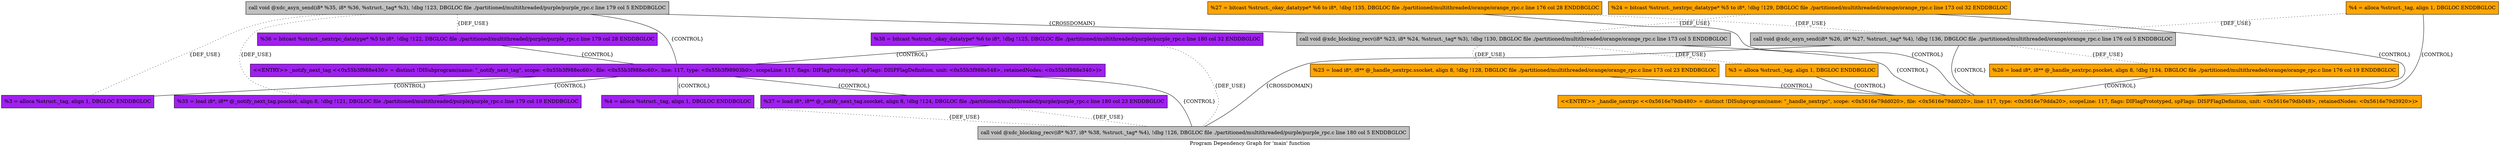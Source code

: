 strict graph "Program Dependency Graph for 'main' function" {
label="Program Dependency Graph for 'main' function";
Node0x55b3f9905290 [dbginfo="Name: xdc_asyn_send on line 179 column 5 in file ./partitioned/multithreaded/purple/purple_rpc.c (local)", fillcolor="gray", label="{  call void @xdc_asyn_send(i8* %35, i8* %36, %struct._tag* %3), !dbg !123, DBGLOC file ./partitioned/multithreaded/purple/purple_rpc.c line 179 col 5 ENDDBGLOC}", shape="record", side="purple/purple", style="filled"];
Node0x5616e7a3ef00 [fillcolor=orange, label="{  %24 = bitcast %struct._nextrpc_datatype* %5 to i8*, !dbg !129, DBGLOC file ./partitioned/multithreaded/orange/orange_rpc.c line 173 col 32 ENDDBGLOC}", shape="record", side="orange/orange", style=filled];
Node0x5616e7a3ed80 [fillcolor=orange, label="{  %4 = alloca %struct._tag, align 1, DBGLOC  ENDDBGLOC}", shape="record", side="orange/orange", style=filled];
Node0x55b3f99055c0 [fillcolor=purple, label="{  %36 = bitcast %struct._nextrpc_datatype* %5 to i8*, !dbg !122, DBGLOC file ./partitioned/multithreaded/purple/purple_rpc.c line 179 col 28 ENDDBGLOC}", shape="record", side="purple/purple", style=filled];
Node0x5616e7a3ed20 [dbginfo="Name: xdc_blocking_recv on line 173 column 5 in file ./partitioned/multithreaded/orange/orange_rpc.c (local)", fillcolor="gray", label="{  call void @xdc_blocking_recv(i8* %23, i8* %24, %struct._tag* %3), !dbg !130, DBGLOC file ./partitioned/multithreaded/orange/orange_rpc.c line 173 col 5 ENDDBGLOC}", shape="record", side="orange/orange", style="filled"];
Node0x5616e7a3f020 [fillcolor=orange, label="{  %27 = bitcast %struct._okay_datatype* %6 to i8*, !dbg !135, DBGLOC file ./partitioned/multithreaded/orange/orange_rpc.c line 176 col 28 ENDDBGLOC}", shape="record", side="orange/orange", style=filled];
Node0x55b3f99056b0 [fillcolor=purple, label="{  %38 = bitcast %struct._okay_datatype* %6 to i8*, !dbg !125, DBGLOC file ./partitioned/multithreaded/purple/purple_rpc.c line 180 col 32 ENDDBGLOC}", shape="record", side="purple/purple", style=filled];
Node0x55b3f98f9660 [fillcolor=purple, label="{\<\<ENTRY\>\> _notify_next_tag \<\<0x55b3f988e430\> = distinct !DISubprogram(name: \"_notify_next_tag\", scope: \<0x55b3f988ec60\>, file: \<0x55b3f988ec60\>, line: 117, type: \<0x55b3f98903b0\>, scopeLine: 117, flags: DIFlagPrototyped, spFlags: DISPFlagDefinition, unit: \<0x55b3f988e548\>, retainedNodes: \<0x55b3f988e340\>)\>}", shape="record", side="purple/purple", style=filled];
Node0x55b3f98f8e70 [fillcolor=purple, label="{  %37 = load i8*, i8** @_notify_next_tag.ssocket, align 8, !dbg !124, DBGLOC file ./partitioned/multithreaded/purple/purple_rpc.c line 180 col 23 ENDDBGLOC}", shape="record", side="purple/purple", style=filled];
Node0x5616e7a3ee40 [dbginfo="Name: xdc_asyn_send on line 176 column 5 in file ./partitioned/multithreaded/orange/orange_rpc.c (local)", fillcolor="gray", label="{  call void @xdc_asyn_send(i8* %26, i8* %27, %struct._tag* %4), !dbg !136, DBGLOC file ./partitioned/multithreaded/orange/orange_rpc.c line 176 col 5 ENDDBGLOC}", shape="record", side="orange/orange", style="filled"];
Node0x55b3f9905260 [fillcolor=purple, label="{  %4 = alloca %struct._tag, align 1, DBGLOC  ENDDBGLOC}", shape="record", side="purple/purple", style=filled];
Node0x55b3f98f8e40 [fillcolor=purple, label="{  %35 = load i8*, i8** @_notify_next_tag.psocket, align 8, !dbg !121, DBGLOC file ./partitioned/multithreaded/purple/purple_rpc.c line 179 col 19 ENDDBGLOC}", shape="record", side="purple/purple", style=filled];
Node0x5616e7a37c90 [fillcolor=orange, label="{  %26 = load i8*, i8** @_handle_nextrpc.psocket, align 8, !dbg !134, DBGLOC file ./partitioned/multithreaded/orange/orange_rpc.c line 176 col 19 ENDDBGLOC}", shape="record", side="orange/orange", style=filled];
Node0x55b3f99051d0 [fillcolor=purple, label="{  %3 = alloca %struct._tag, align 1, DBGLOC  ENDDBGLOC}", shape="record", side="purple/purple", style=filled];
Node0x5616e7a37bb0 [fillcolor=orange, label="{  %23 = load i8*, i8** @_handle_nextrpc.ssocket, align 8, !dbg !128, DBGLOC file ./partitioned/multithreaded/orange/orange_rpc.c line 173 col 23 ENDDBGLOC}", shape="record", side="orange/orange", style=filled];
Node0x5616e7a3ec90 [fillcolor=orange, label="{  %3 = alloca %struct._tag, align 1, DBGLOC  ENDDBGLOC}", shape="record", side="orange/orange", style=filled];
Node0x55b3f9905320 [dbginfo="Name: xdc_blocking_recv on line 180 column 5 in file ./partitioned/multithreaded/purple/purple_rpc.c (local)", fillcolor="gray", label="{  call void @xdc_blocking_recv(i8* %37, i8* %38, %struct._tag* %4), !dbg !126, DBGLOC file ./partitioned/multithreaded/purple/purple_rpc.c line 180 col 5 ENDDBGLOC}", shape="record", side="purple/purple", style="filled"];
Node0x5616e7a523c0 [fillcolor=orange, label="{\<\<ENTRY\>\> _handle_nextrpc \<\<0x5616e79db480\> = distinct !DISubprogram(name: \"_handle_nextrpc\", scope: \<0x5616e79dd020\>, file: \<0x5616e79dd020\>, line: 117, type: \<0x5616e79dda20\>, scopeLine: 117, flags: DIFlagPrototyped, spFlags: DISPFlagDefinition, unit: \<0x5616e79db048\>, retainedNodes: \<0x5616e79d3920\>)\>}", shape="record", side="orange/orange", style=filled];
N [pos="0,25!", shape=polygon, side=green, style=invis];
S [pos="0,-25!", shape=polygon, side=orange, style=invis];
Node0x55b3f9905290 -- Node0x5616e7a3ed20  [label="{CROSSDOMAIN}"];
Node0x55b3f9905290 -- Node0x55b3f99051d0  [label="{DEF_USE}", style="dotted"];
Node0x55b3f9905290 -- Node0x55b3f99055c0  [label="{DEF_USE}", style="dotted"];
Node0x55b3f9905290 -- Node0x55b3f98f8e40  [label="{DEF_USE}", style="dotted"];
Node0x55b3f9905290 -- Node0x55b3f98f9660  [label="{CONTROL}"];
Node0x5616e7a3ef00 -- Node0x5616e7a3ed20  [label="{DEF_USE}", style="dotted"];
Node0x5616e7a3ef00 -- Node0x5616e7a523c0  [label="{CONTROL}"];
Node0x5616e7a3ef00 -- S  [style=invis];
Node0x5616e7a3ed80 -- Node0x5616e7a3ee40  [label="{DEF_USE}", style="dotted"];
Node0x5616e7a3ed80 -- Node0x5616e7a523c0  [label="{CONTROL}"];
Node0x5616e7a3ed80 -- S  [style=invis];
Node0x55b3f99055c0 -- Node0x55b3f98f9660  [label="{CONTROL}"];
Node0x55b3f99055c0 -- N  [style=invis];
Node0x5616e7a3ed20 -- Node0x5616e7a3ec90  [label="{DEF_USE}", style="dotted"];
Node0x5616e7a3ed20 -- Node0x5616e7a37bb0  [label="{DEF_USE}", style="dotted"];
Node0x5616e7a3ed20 -- Node0x5616e7a523c0  [label="{CONTROL}"];
Node0x5616e7a3f020 -- Node0x5616e7a3ee40  [label="{DEF_USE}", style="dotted"];
Node0x5616e7a3f020 -- Node0x5616e7a523c0  [label="{CONTROL}"];
Node0x5616e7a3f020 -- S  [style=invis];
Node0x55b3f99056b0 -- Node0x55b3f9905320  [label="{DEF_USE}", style="dotted"];
Node0x55b3f99056b0 -- Node0x55b3f98f9660  [label="{CONTROL}"];
Node0x55b3f99056b0 -- N  [style=invis];
Node0x55b3f98f9660 -- Node0x55b3f99051d0  [label="{CONTROL}"];
Node0x55b3f98f9660 -- Node0x55b3f9905260  [label="{CONTROL}"];
Node0x55b3f98f9660 -- Node0x55b3f98f8e40  [label="{CONTROL}"];
Node0x55b3f98f9660 -- Node0x55b3f98f8e70  [label="{CONTROL}"];
Node0x55b3f98f9660 -- Node0x55b3f9905320  [label="{CONTROL}"];
Node0x55b3f98f9660 -- N  [style=invis];
Node0x55b3f98f8e70 -- Node0x55b3f9905320  [label="{DEF_USE}", style="dotted"];
Node0x55b3f98f8e70 -- N  [style=invis];
Node0x5616e7a3ee40 -- Node0x55b3f9905320  [label="{CROSSDOMAIN}"];
Node0x5616e7a3ee40 -- Node0x5616e7a37c90  [label="{DEF_USE}", style="dotted"];
Node0x5616e7a3ee40 -- Node0x5616e7a523c0  [label="{CONTROL}"];
Node0x55b3f9905260 -- Node0x55b3f9905320  [label="{DEF_USE}", style="dotted"];
Node0x55b3f9905260 -- N  [style=invis];
Node0x55b3f98f8e40 -- N  [style=invis];
Node0x5616e7a37c90 -- Node0x5616e7a523c0  [label="{CONTROL}"];
Node0x5616e7a37c90 -- S  [style=invis];
Node0x55b3f99051d0 -- N  [style=invis];
Node0x5616e7a37bb0 -- Node0x5616e7a523c0  [label="{CONTROL}"];
Node0x5616e7a37bb0 -- S  [style=invis];
Node0x5616e7a3ec90 -- Node0x5616e7a523c0  [label="{CONTROL}"];
Node0x5616e7a3ec90 -- S  [style=invis];
Node0x5616e7a523c0 -- S  [style=invis];
}
